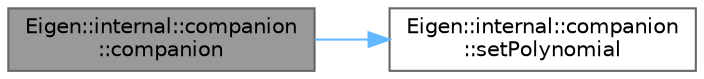 digraph "Eigen::internal::companion::companion"
{
 // LATEX_PDF_SIZE
  bgcolor="transparent";
  edge [fontname=Helvetica,fontsize=10,labelfontname=Helvetica,labelfontsize=10];
  node [fontname=Helvetica,fontsize=10,shape=box,height=0.2,width=0.4];
  rankdir="LR";
  Node1 [id="Node000001",label="Eigen::internal::companion\l::companion",height=0.2,width=0.4,color="gray40", fillcolor="grey60", style="filled", fontcolor="black",tooltip=" "];
  Node1 -> Node2 [id="edge2_Node000001_Node000002",color="steelblue1",style="solid",tooltip=" "];
  Node2 [id="Node000002",label="Eigen::internal::companion\l::setPolynomial",height=0.2,width=0.4,color="grey40", fillcolor="white", style="filled",URL="$class_eigen_1_1internal_1_1companion.html#a9a47d9aae9fa578cb7b0e6531b02dbb0",tooltip=" "];
}
